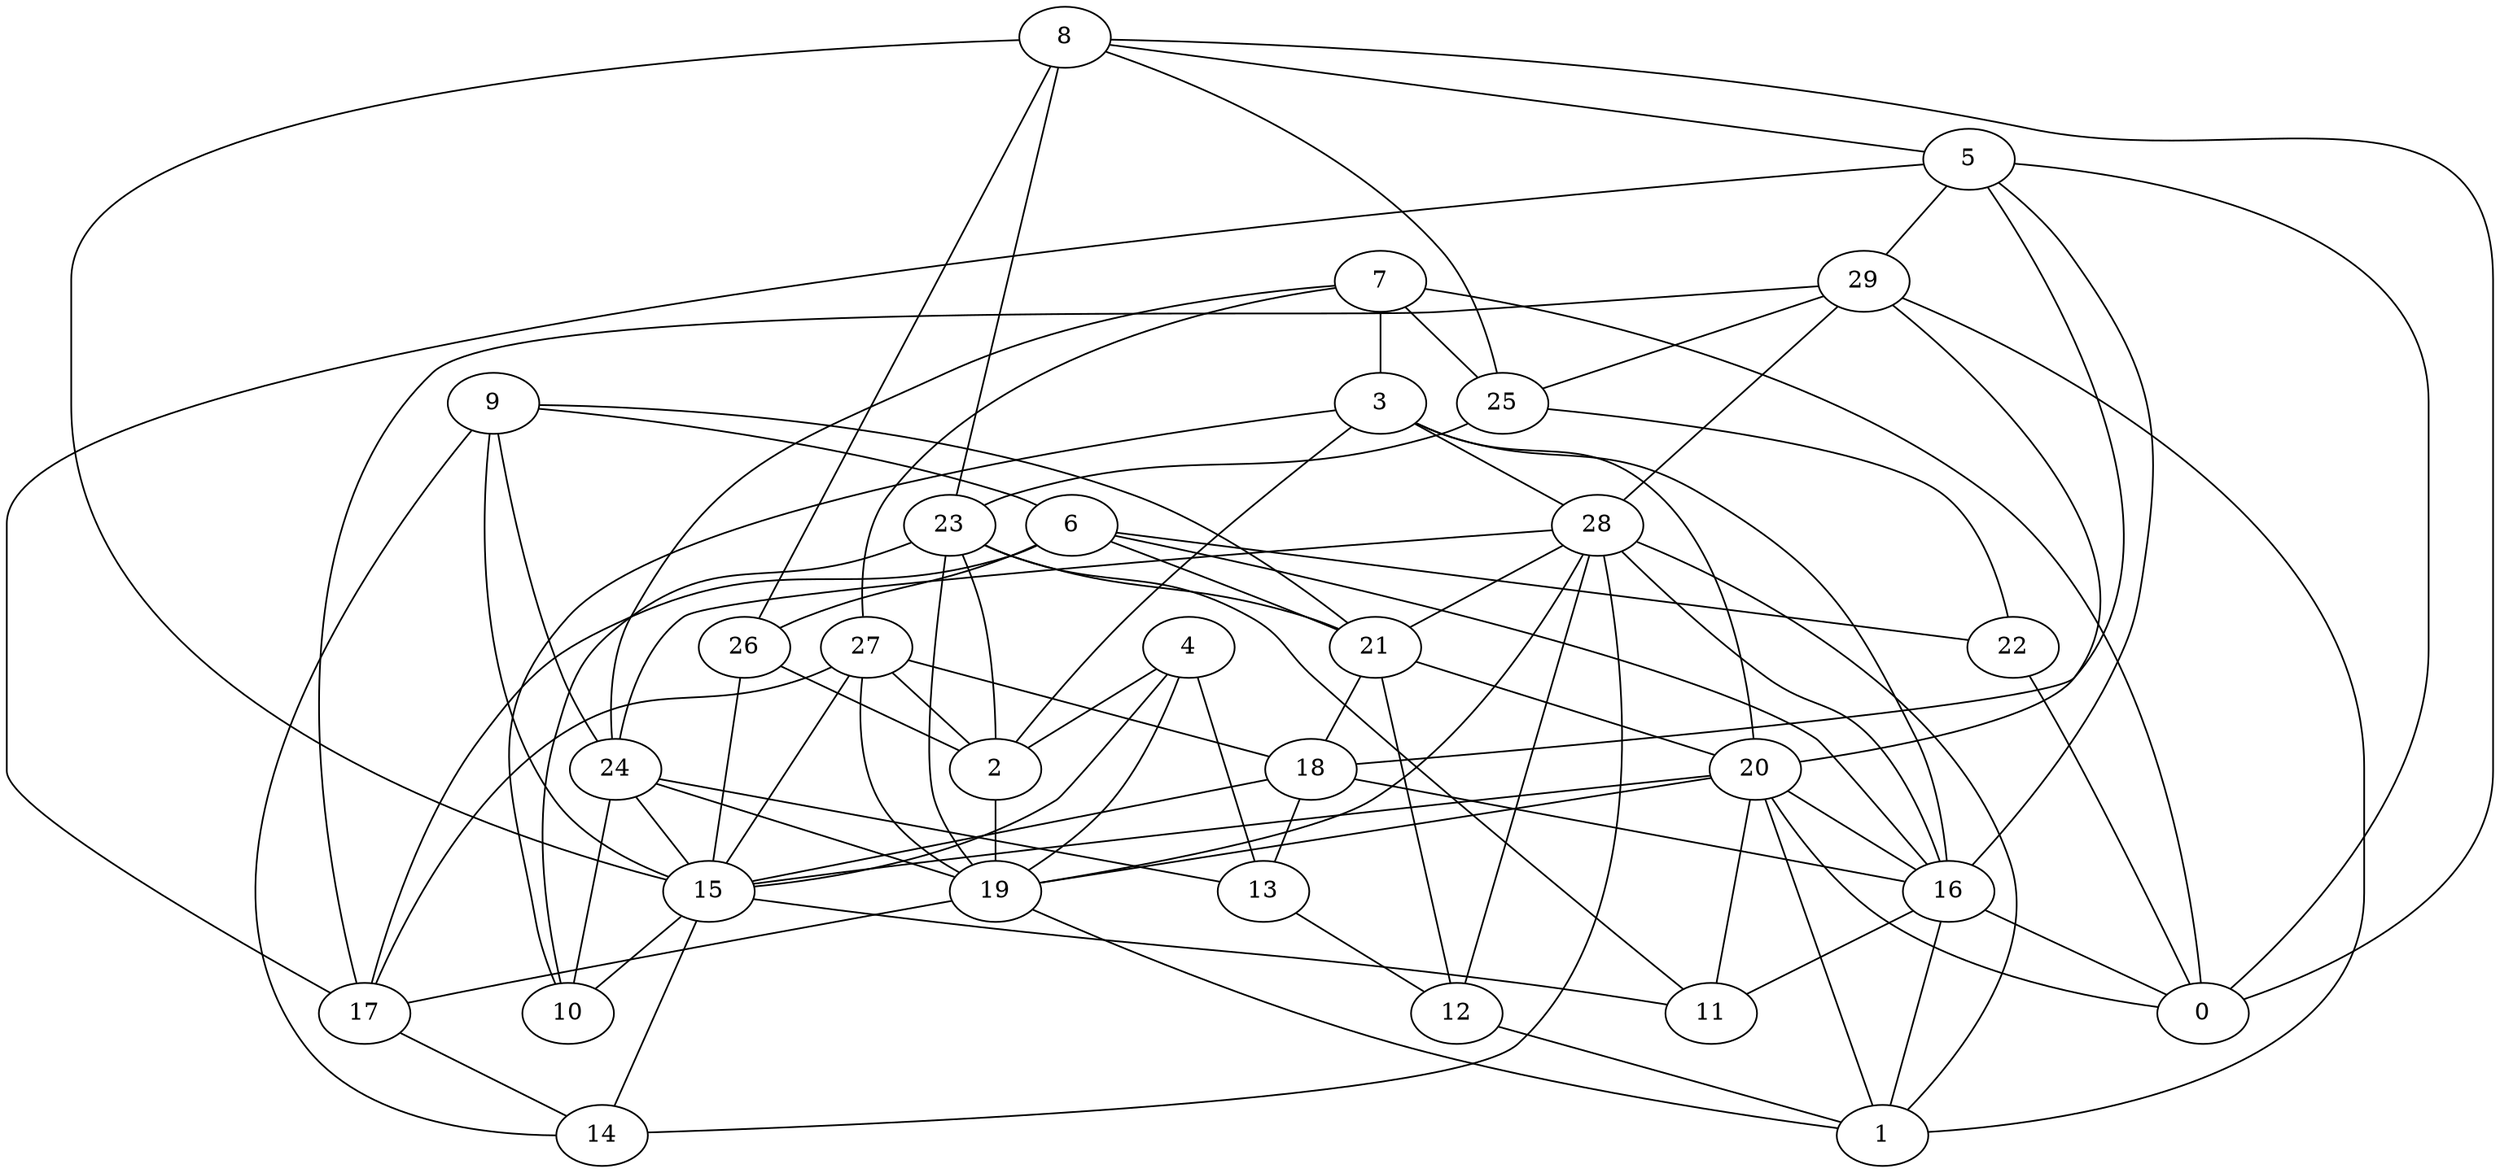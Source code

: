 digraph GG_graph {

subgraph G_graph {
edge [color = black]
"18" -> "16" [dir = none]
"20" -> "19" [dir = none]
"20" -> "0" [dir = none]
"20" -> "15" [dir = none]
"20" -> "11" [dir = none]
"24" -> "13" [dir = none]
"24" -> "19" [dir = none]
"16" -> "0" [dir = none]
"9" -> "24" [dir = none]
"9" -> "14" [dir = none]
"29" -> "17" [dir = none]
"29" -> "28" [dir = none]
"29" -> "1" [dir = none]
"13" -> "12" [dir = none]
"15" -> "11" [dir = none]
"15" -> "14" [dir = none]
"15" -> "10" [dir = none]
"26" -> "15" [dir = none]
"26" -> "2" [dir = none]
"17" -> "14" [dir = none]
"28" -> "12" [dir = none]
"28" -> "19" [dir = none]
"28" -> "21" [dir = none]
"28" -> "24" [dir = none]
"28" -> "1" [dir = none]
"28" -> "16" [dir = none]
"28" -> "14" [dir = none]
"19" -> "1" [dir = none]
"19" -> "17" [dir = none]
"3" -> "16" [dir = none]
"3" -> "20" [dir = none]
"3" -> "28" [dir = none]
"3" -> "10" [dir = none]
"6" -> "21" [dir = none]
"6" -> "26" [dir = none]
"6" -> "16" [dir = none]
"6" -> "22" [dir = none]
"7" -> "25" [dir = none]
"7" -> "0" [dir = none]
"7" -> "3" [dir = none]
"27" -> "15" [dir = none]
"27" -> "17" [dir = none]
"5" -> "17" [dir = none]
"5" -> "29" [dir = none]
"5" -> "18" [dir = none]
"4" -> "15" [dir = none]
"4" -> "19" [dir = none]
"4" -> "2" [dir = none]
"8" -> "0" [dir = none]
"8" -> "15" [dir = none]
"21" -> "20" [dir = none]
"21" -> "12" [dir = none]
"23" -> "10" [dir = none]
"23" -> "2" [dir = none]
"23" -> "21" [dir = none]
"2" -> "19" [dir = none]
"25" -> "22" [dir = none]
"25" -> "23" [dir = none]
"8" -> "23" [dir = none]
"23" -> "19" [dir = none]
"8" -> "5" [dir = none]
"27" -> "2" [dir = none]
"9" -> "15" [dir = none]
"29" -> "20" [dir = none]
"22" -> "0" [dir = none]
"29" -> "25" [dir = none]
"16" -> "11" [dir = none]
"18" -> "15" [dir = none]
"27" -> "18" [dir = none]
"27" -> "19" [dir = none]
"24" -> "15" [dir = none]
"12" -> "1" [dir = none]
"5" -> "16" [dir = none]
"20" -> "1" [dir = none]
"9" -> "6" [dir = none]
"3" -> "2" [dir = none]
"23" -> "11" [dir = none]
"9" -> "21" [dir = none]
"7" -> "24" [dir = none]
"4" -> "13" [dir = none]
"16" -> "1" [dir = none]
"20" -> "16" [dir = none]
"7" -> "27" [dir = none]
"8" -> "26" [dir = none]
"5" -> "0" [dir = none]
"24" -> "10" [dir = none]
"6" -> "17" [dir = none]
"18" -> "13" [dir = none]
"8" -> "25" [dir = none]
"21" -> "18" [dir = none]
}

}
